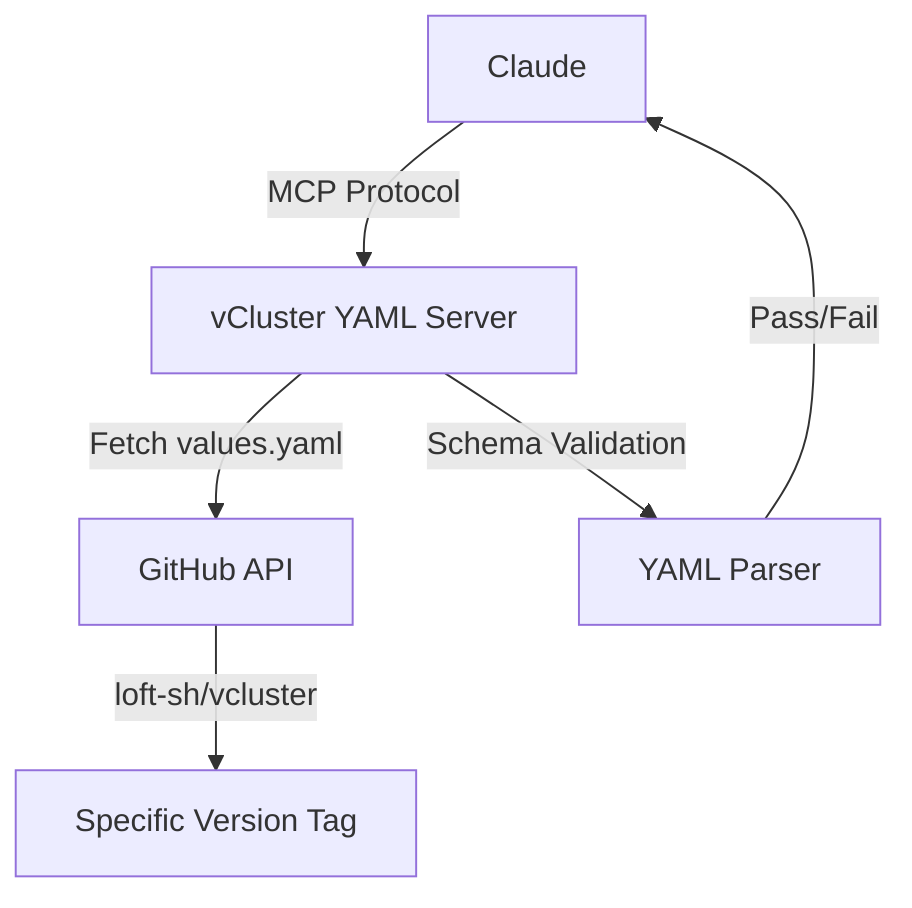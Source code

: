 graph TB
    A[Claude] -->|MCP Protocol| B[vCluster YAML Server]
    B -->|Fetch values.yaml| C[GitHub API]
    C -->|loft-sh/vcluster| D[Specific Version Tag]
    B -->|Schema Validation| E[YAML Parser]
    E -->|Pass/Fail| A